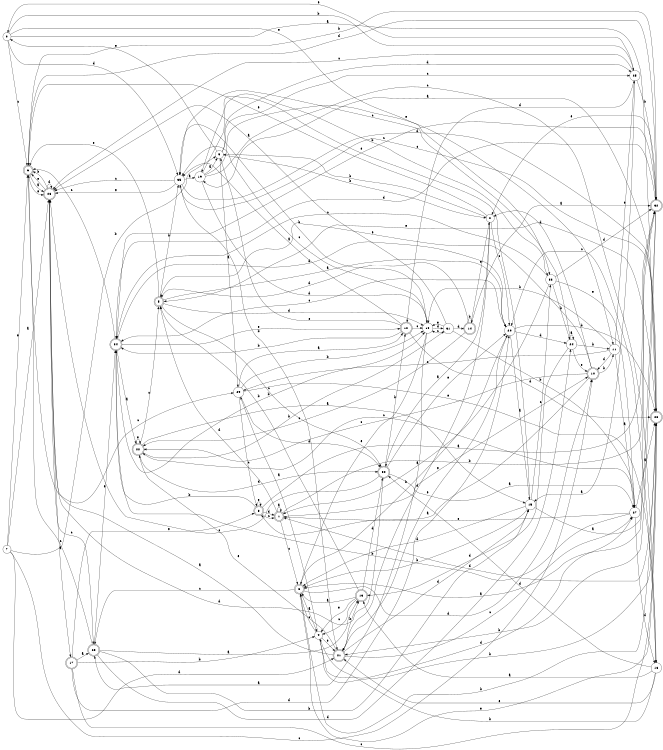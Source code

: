 digraph n29_9 {
__start0 [label="" shape="none"];

rankdir=LR;
size="8,5";

s0 [style="filled", color="black", fillcolor="white" shape="circle", label="0"];
s1 [style="rounded,filled", color="black", fillcolor="white" shape="doublecircle", label="1"];
s2 [style="filled", color="black", fillcolor="white" shape="circle", label="2"];
s3 [style="rounded,filled", color="black", fillcolor="white" shape="doublecircle", label="3"];
s4 [style="filled", color="black", fillcolor="white" shape="circle", label="4"];
s5 [style="rounded,filled", color="black", fillcolor="white" shape="doublecircle", label="5"];
s6 [style="rounded,filled", color="black", fillcolor="white" shape="doublecircle", label="6"];
s7 [style="filled", color="black", fillcolor="white" shape="circle", label="7"];
s8 [style="rounded,filled", color="black", fillcolor="white" shape="doublecircle", label="8"];
s9 [style="filled", color="black", fillcolor="white" shape="circle", label="9"];
s10 [style="rounded,filled", color="black", fillcolor="white" shape="doublecircle", label="10"];
s11 [style="filled", color="black", fillcolor="white" shape="circle", label="11"];
s12 [style="rounded,filled", color="black", fillcolor="white" shape="doublecircle", label="12"];
s13 [style="rounded,filled", color="black", fillcolor="white" shape="doublecircle", label="13"];
s14 [style="rounded,filled", color="black", fillcolor="white" shape="doublecircle", label="14"];
s15 [style="filled", color="black", fillcolor="white" shape="circle", label="15"];
s16 [style="filled", color="black", fillcolor="white" shape="circle", label="16"];
s17 [style="rounded,filled", color="black", fillcolor="white" shape="doublecircle", label="17"];
s18 [style="filled", color="black", fillcolor="white" shape="circle", label="18"];
s19 [style="filled", color="black", fillcolor="white" shape="circle", label="19"];
s20 [style="filled", color="black", fillcolor="white" shape="circle", label="20"];
s21 [style="rounded,filled", color="black", fillcolor="white" shape="doublecircle", label="21"];
s22 [style="rounded,filled", color="black", fillcolor="white" shape="doublecircle", label="22"];
s23 [style="rounded,filled", color="black", fillcolor="white" shape="doublecircle", label="23"];
s24 [style="filled", color="black", fillcolor="white" shape="circle", label="24"];
s25 [style="filled", color="black", fillcolor="white" shape="circle", label="25"];
s26 [style="rounded,filled", color="black", fillcolor="white" shape="doublecircle", label="26"];
s27 [style="filled", color="black", fillcolor="white" shape="circle", label="27"];
s28 [style="rounded,filled", color="black", fillcolor="white" shape="doublecircle", label="28"];
s29 [style="filled", color="black", fillcolor="white" shape="circle", label="29"];
s30 [style="rounded,filled", color="black", fillcolor="white" shape="doublecircle", label="30"];
s31 [style="filled", color="black", fillcolor="white" shape="circle", label="31"];
s32 [style="rounded,filled", color="black", fillcolor="white" shape="doublecircle", label="32"];
s33 [style="filled", color="black", fillcolor="white" shape="circle", label="33"];
s34 [style="rounded,filled", color="black", fillcolor="white" shape="doublecircle", label="34"];
s35 [style="filled", color="black", fillcolor="white" shape="circle", label="35"];
s0 -> s28 [label="a"];
s0 -> s25 [label="b"];
s0 -> s6 [label="c"];
s0 -> s35 [label="d"];
s0 -> s33 [label="e"];
s1 -> s1 [label="a"];
s1 -> s32 [label="b"];
s1 -> s3 [label="c"];
s1 -> s5 [label="d"];
s1 -> s10 [label="e"];
s2 -> s30 [label="a"];
s2 -> s9 [label="b"];
s2 -> s20 [label="c"];
s2 -> s21 [label="d"];
s2 -> s6 [label="e"];
s3 -> s4 [label="a"];
s3 -> s20 [label="b"];
s3 -> s23 [label="c"];
s3 -> s10 [label="d"];
s3 -> s28 [label="e"];
s4 -> s29 [label="a"];
s4 -> s28 [label="b"];
s4 -> s3 [label="c"];
s4 -> s27 [label="d"];
s4 -> s21 [label="e"];
s5 -> s20 [label="a"];
s5 -> s35 [label="b"];
s5 -> s30 [label="c"];
s5 -> s18 [label="d"];
s5 -> s6 [label="e"];
s6 -> s26 [label="a"];
s6 -> s32 [label="b"];
s6 -> s29 [label="c"];
s6 -> s32 [label="d"];
s6 -> s26 [label="e"];
s7 -> s26 [label="a"];
s7 -> s9 [label="b"];
s7 -> s10 [label="c"];
s7 -> s21 [label="d"];
s7 -> s6 [label="e"];
s8 -> s32 [label="a"];
s8 -> s34 [label="b"];
s8 -> s1 [label="c"];
s8 -> s1 [label="d"];
s8 -> s8 [label="e"];
s9 -> s29 [label="a"];
s9 -> s2 [label="b"];
s9 -> s25 [label="c"];
s9 -> s25 [label="d"];
s9 -> s0 [label="e"];
s10 -> s8 [label="a"];
s10 -> s11 [label="b"];
s10 -> s22 [label="c"];
s10 -> s2 [label="d"];
s10 -> s5 [label="e"];
s11 -> s27 [label="a"];
s11 -> s18 [label="b"];
s11 -> s29 [label="c"];
s11 -> s10 [label="d"];
s11 -> s25 [label="e"];
s12 -> s35 [label="a"];
s12 -> s34 [label="b"];
s12 -> s18 [label="c"];
s12 -> s28 [label="d"];
s12 -> s9 [label="e"];
s13 -> s3 [label="a"];
s13 -> s5 [label="b"];
s13 -> s4 [label="c"];
s13 -> s30 [label="d"];
s13 -> s4 [label="e"];
s14 -> s32 [label="a"];
s14 -> s14 [label="b"];
s14 -> s22 [label="c"];
s14 -> s5 [label="d"];
s14 -> s2 [label="e"];
s15 -> s32 [label="a"];
s15 -> s3 [label="b"];
s15 -> s33 [label="c"];
s15 -> s3 [label="d"];
s15 -> s19 [label="e"];
s16 -> s13 [label="a"];
s16 -> s4 [label="b"];
s16 -> s20 [label="c"];
s16 -> s30 [label="d"];
s16 -> s21 [label="e"];
s17 -> s23 [label="a"];
s17 -> s4 [label="b"];
s17 -> s28 [label="c"];
s17 -> s20 [label="d"];
s17 -> s8 [label="e"];
s18 -> s23 [label="a"];
s18 -> s35 [label="b"];
s18 -> s35 [label="c"];
s18 -> s31 [label="d"];
s18 -> s3 [label="e"];
s19 -> s9 [label="a"];
s19 -> s33 [label="b"];
s19 -> s16 [label="c"];
s19 -> s18 [label="d"];
s19 -> s11 [label="e"];
s20 -> s15 [label="a"];
s20 -> s28 [label="b"];
s20 -> s34 [label="c"];
s20 -> s24 [label="d"];
s20 -> s21 [label="e"];
s21 -> s26 [label="a"];
s21 -> s13 [label="b"];
s21 -> s27 [label="c"];
s21 -> s15 [label="d"];
s21 -> s22 [label="e"];
s22 -> s15 [label="a"];
s22 -> s31 [label="b"];
s22 -> s5 [label="c"];
s22 -> s30 [label="d"];
s22 -> s22 [label="e"];
s23 -> s13 [label="a"];
s23 -> s15 [label="b"];
s23 -> s6 [label="c"];
s23 -> s24 [label="d"];
s23 -> s34 [label="e"];
s24 -> s24 [label="a"];
s24 -> s11 [label="b"];
s24 -> s35 [label="c"];
s24 -> s13 [label="d"];
s24 -> s10 [label="e"];
s25 -> s15 [label="a"];
s25 -> s32 [label="b"];
s25 -> s26 [label="c"];
s25 -> s12 [label="d"];
s25 -> s0 [label="e"];
s26 -> s17 [label="a"];
s26 -> s6 [label="b"];
s26 -> s23 [label="c"];
s26 -> s26 [label="d"];
s26 -> s6 [label="e"];
s27 -> s28 [label="a"];
s27 -> s34 [label="b"];
s27 -> s22 [label="c"];
s27 -> s16 [label="d"];
s27 -> s1 [label="e"];
s28 -> s19 [label="a"];
s28 -> s3 [label="b"];
s28 -> s35 [label="c"];
s28 -> s1 [label="d"];
s28 -> s5 [label="e"];
s29 -> s12 [label="a"];
s29 -> s18 [label="b"];
s29 -> s8 [label="c"];
s29 -> s30 [label="d"];
s29 -> s16 [label="e"];
s30 -> s27 [label="a"];
s30 -> s12 [label="b"];
s30 -> s26 [label="c"];
s30 -> s26 [label="d"];
s30 -> s20 [label="e"];
s31 -> s26 [label="a"];
s31 -> s27 [label="b"];
s31 -> s18 [label="c"];
s31 -> s14 [label="d"];
s31 -> s18 [label="e"];
s32 -> s3 [label="a"];
s32 -> s21 [label="b"];
s32 -> s34 [label="c"];
s32 -> s34 [label="d"];
s32 -> s2 [label="e"];
s33 -> s1 [label="a"];
s33 -> s24 [label="b"];
s33 -> s34 [label="c"];
s33 -> s32 [label="d"];
s33 -> s27 [label="e"];
s34 -> s22 [label="a"];
s34 -> s18 [label="b"];
s34 -> s6 [label="c"];
s34 -> s20 [label="d"];
s34 -> s12 [label="e"];
s35 -> s19 [label="a"];
s35 -> s21 [label="b"];
s35 -> s26 [label="c"];
s35 -> s28 [label="d"];
s35 -> s26 [label="e"];

}